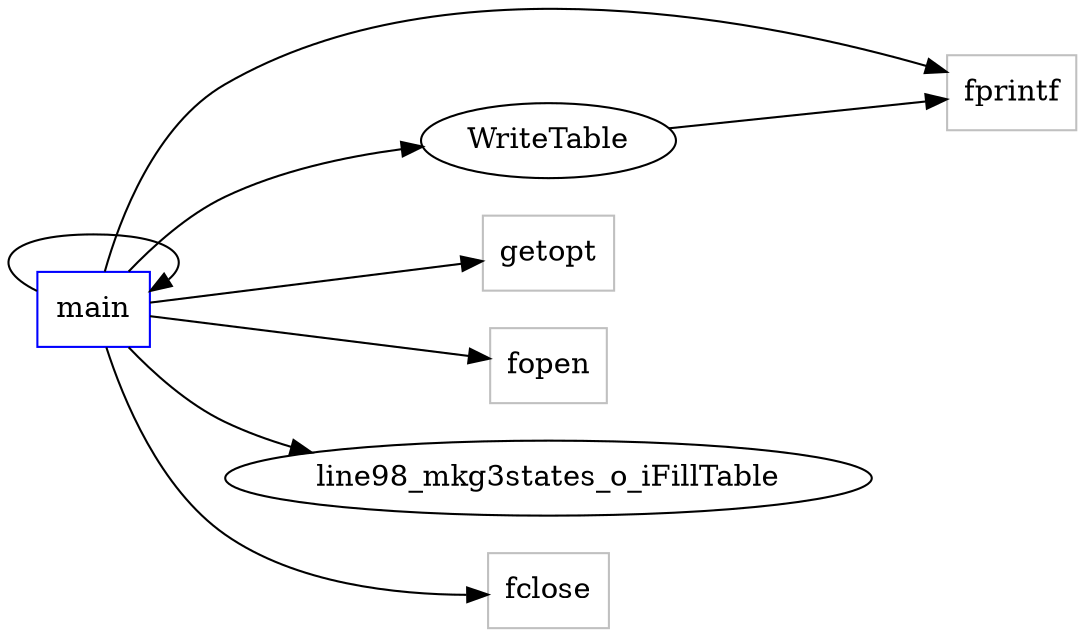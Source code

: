 digraph functioncalls {
rankdir=LR;

main [shape="box", color=blue];
fprintf [shape="box", color=grey];
WriteTable -> fprintf;
getopt [shape="box", color=grey];
main -> getopt;
fopen [shape="box", color=grey];
main -> fopen;
main -> main;
main -> line98_mkg3states_o_iFillTable;
fprintf [shape="box", color=grey];
main -> fprintf;
main -> WriteTable;
fclose [shape="box", color=grey];
main -> fclose;
}
